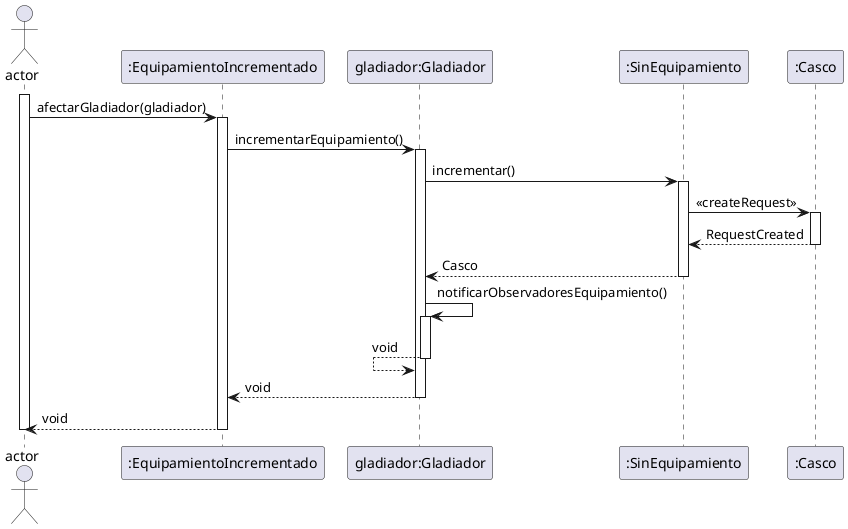 @startuml
actor actor as "actor"
participant EquipamientoIncrementado as ":EquipamientoIncrementado"
participant Gladiador as "gladiador:Gladiador"
participant SinEquipamiento as ":SinEquipamiento"
participant Casco as ":Casco"
  Note right
Recibe un premio por primera vez y obtiene un casco
  End note
  activate actor
    actor->EquipamientoIncrementado: afectarGladiador(gladiador)
    activate EquipamientoIncrementado
      EquipamientoIncrementado->Gladiador: incrementarEquipamiento()
      activate Gladiador
        Gladiador->SinEquipamiento: incrementar()
        activate SinEquipamiento
          SinEquipamiento->Casco: << createRequest >>
          activate Casco
          Casco-->SinEquipamiento: RequestCreated
          deactivate Casco
        Gladiador<--SinEquipamiento: Casco
        deactivate SinEquipamiento
        Gladiador->Gladiador: notificarObservadoresEquipamiento()
        activate Gladiador
        Gladiador<--Gladiador: void
        deactivate Gladiador
      EquipamientoIncrementado<--Gladiador: void
      deactivate Gladiador
    actor<--EquipamientoIncrementado: void
    deactivate EquipamientoIncrementado
  deactivate actor
@enduml